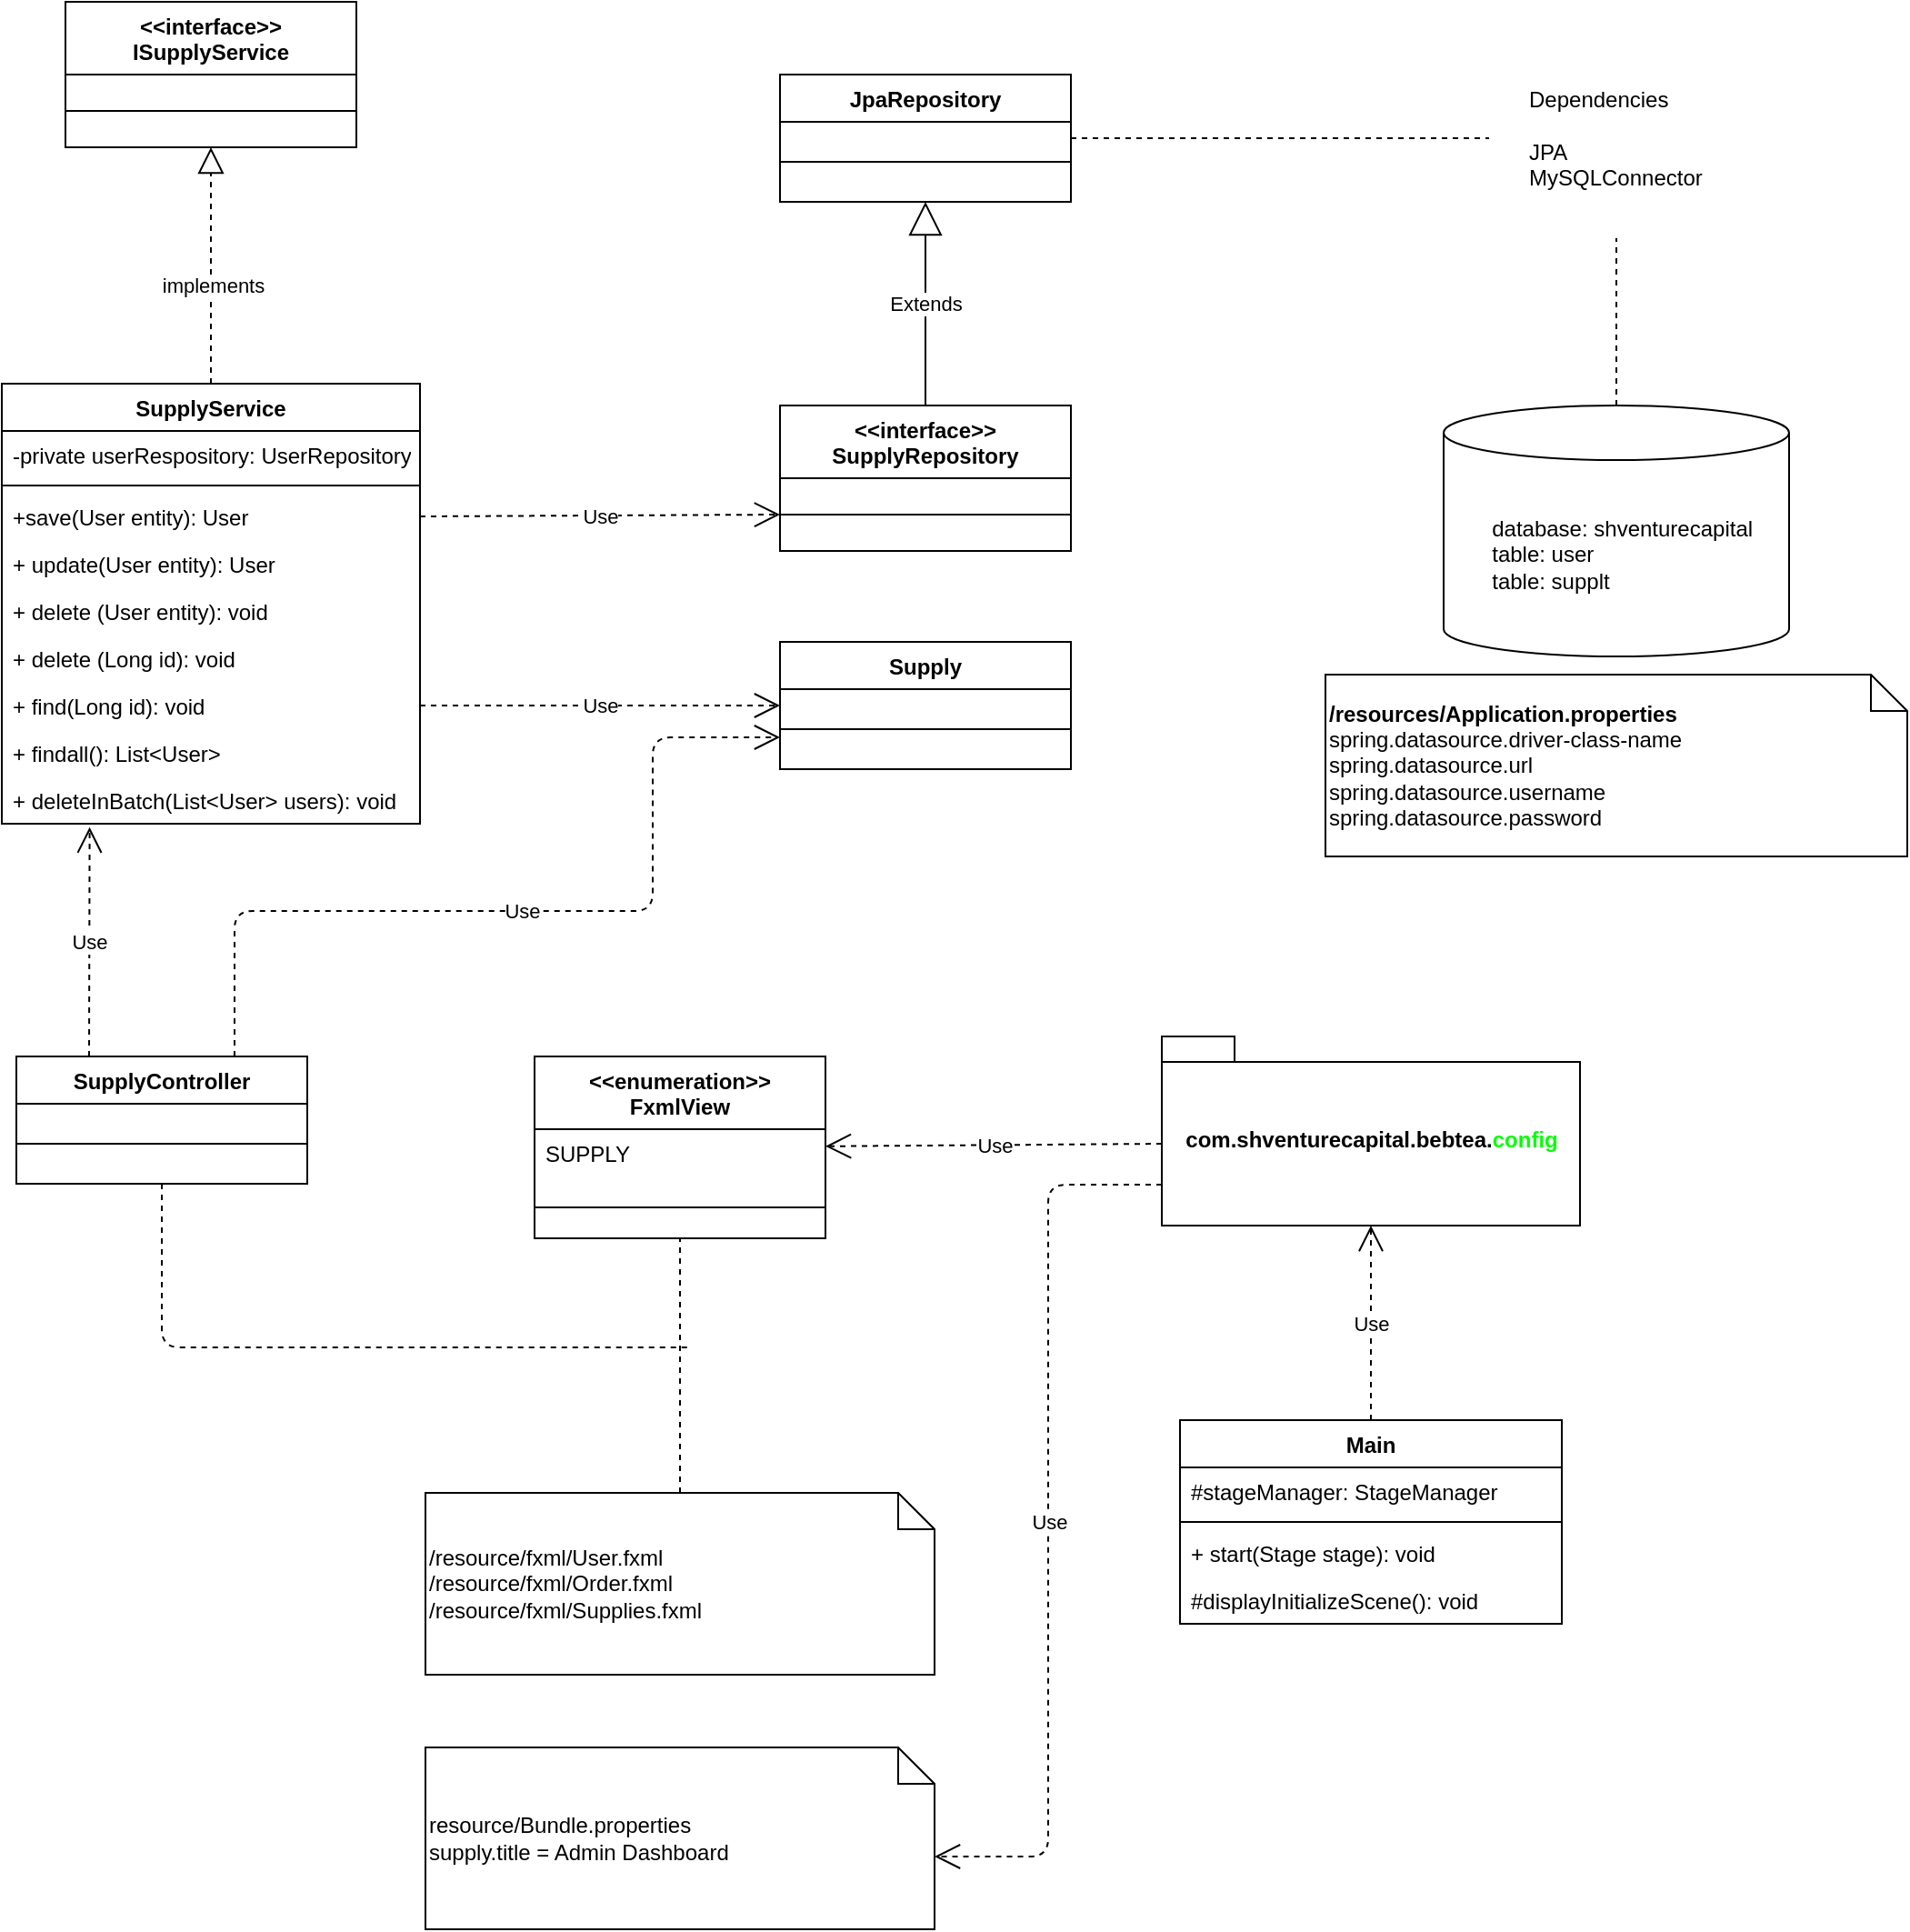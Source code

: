 <mxfile version="13.9.9" type="device"><diagram id="3SnX4iCompil_HgqZP80" name="Page-1"><mxGraphModel dx="1002" dy="1681" grid="1" gridSize="10" guides="1" tooltips="1" connect="1" arrows="1" fold="1" page="1" pageScale="1" pageWidth="850" pageHeight="1100" math="0" shadow="0"><root><mxCell id="0"/><mxCell id="1" parent="0"/><mxCell id="zl-fJfopIwsIG-yEirqk-1" value="&lt;&lt;enumeration&gt;&gt;&#10;FxmlView" style="swimlane;fontStyle=1;align=center;verticalAlign=top;childLayout=stackLayout;horizontal=1;startSize=40;horizontalStack=0;resizeParent=1;resizeParentMax=0;resizeLast=0;collapsible=1;marginBottom=0;" vertex="1" parent="1"><mxGeometry x="345" y="490" width="160" height="100" as="geometry"/></mxCell><mxCell id="zl-fJfopIwsIG-yEirqk-2" value="SUPPLY" style="text;strokeColor=none;fillColor=none;align=left;verticalAlign=top;spacingLeft=4;spacingRight=4;overflow=hidden;rotatable=0;points=[[0,0.5],[1,0.5]];portConstraint=eastwest;" vertex="1" parent="zl-fJfopIwsIG-yEirqk-1"><mxGeometry y="40" width="160" height="26" as="geometry"/></mxCell><mxCell id="zl-fJfopIwsIG-yEirqk-3" value="" style="line;strokeWidth=1;fillColor=none;align=left;verticalAlign=middle;spacingTop=-1;spacingLeft=3;spacingRight=3;rotatable=0;labelPosition=right;points=[];portConstraint=eastwest;" vertex="1" parent="zl-fJfopIwsIG-yEirqk-1"><mxGeometry y="66" width="160" height="34" as="geometry"/></mxCell><mxCell id="zl-fJfopIwsIG-yEirqk-5" value="SupplyController" style="swimlane;fontStyle=1;align=center;verticalAlign=top;childLayout=stackLayout;horizontal=1;startSize=26;horizontalStack=0;resizeParent=1;resizeParentMax=0;resizeLast=0;collapsible=1;marginBottom=0;" vertex="1" parent="1"><mxGeometry x="60" y="490" width="160" height="70" as="geometry"/></mxCell><mxCell id="zl-fJfopIwsIG-yEirqk-7" value="" style="line;strokeWidth=1;fillColor=none;align=left;verticalAlign=middle;spacingTop=-1;spacingLeft=3;spacingRight=3;rotatable=0;labelPosition=right;points=[];portConstraint=eastwest;" vertex="1" parent="zl-fJfopIwsIG-yEirqk-5"><mxGeometry y="26" width="160" height="44" as="geometry"/></mxCell><mxCell id="zl-fJfopIwsIG-yEirqk-10" value="/resource/fxml/User.fxml&lt;br&gt;/resource/fxml/Order.fxml&lt;br&gt;/resource/fxml/Supplies.fxml" style="shape=note;size=20;whiteSpace=wrap;html=1;align=left;" vertex="1" parent="1"><mxGeometry x="285" y="730" width="280" height="100" as="geometry"/></mxCell><mxCell id="zl-fJfopIwsIG-yEirqk-11" value="resource/Bundle.properties&lt;br&gt;supply.title = Admin Dashboard" style="shape=note;size=20;whiteSpace=wrap;html=1;align=left;" vertex="1" parent="1"><mxGeometry x="285" y="870" width="280" height="100" as="geometry"/></mxCell><mxCell id="zl-fJfopIwsIG-yEirqk-12" value="com.shventurecapital.bebtea.&lt;font color=&quot;#00ff00&quot;&gt;config&lt;/font&gt;" style="shape=folder;fontStyle=1;spacingTop=10;tabWidth=40;tabHeight=14;tabPosition=left;html=1;" vertex="1" parent="1"><mxGeometry x="690" y="479" width="230" height="104" as="geometry"/></mxCell><mxCell id="zl-fJfopIwsIG-yEirqk-13" value="Main" style="swimlane;fontStyle=1;align=center;verticalAlign=top;childLayout=stackLayout;horizontal=1;startSize=26;horizontalStack=0;resizeParent=1;resizeParentMax=0;resizeLast=0;collapsible=1;marginBottom=0;" vertex="1" parent="1"><mxGeometry x="700" y="690" width="210" height="112" as="geometry"/></mxCell><mxCell id="zl-fJfopIwsIG-yEirqk-14" value="#stageManager: StageManager" style="text;strokeColor=none;fillColor=none;align=left;verticalAlign=top;spacingLeft=4;spacingRight=4;overflow=hidden;rotatable=0;points=[[0,0.5],[1,0.5]];portConstraint=eastwest;" vertex="1" parent="zl-fJfopIwsIG-yEirqk-13"><mxGeometry y="26" width="210" height="26" as="geometry"/></mxCell><mxCell id="zl-fJfopIwsIG-yEirqk-15" value="" style="line;strokeWidth=1;fillColor=none;align=left;verticalAlign=middle;spacingTop=-1;spacingLeft=3;spacingRight=3;rotatable=0;labelPosition=right;points=[];portConstraint=eastwest;" vertex="1" parent="zl-fJfopIwsIG-yEirqk-13"><mxGeometry y="52" width="210" height="8" as="geometry"/></mxCell><mxCell id="zl-fJfopIwsIG-yEirqk-16" value="+ start(Stage stage): void" style="text;strokeColor=none;fillColor=none;align=left;verticalAlign=top;spacingLeft=4;spacingRight=4;overflow=hidden;rotatable=0;points=[[0,0.5],[1,0.5]];portConstraint=eastwest;" vertex="1" parent="zl-fJfopIwsIG-yEirqk-13"><mxGeometry y="60" width="210" height="26" as="geometry"/></mxCell><mxCell id="zl-fJfopIwsIG-yEirqk-17" value="#displayInitializeScene(): void" style="text;strokeColor=none;fillColor=none;align=left;verticalAlign=top;spacingLeft=4;spacingRight=4;overflow=hidden;rotatable=0;points=[[0,0.5],[1,0.5]];portConstraint=eastwest;" vertex="1" parent="zl-fJfopIwsIG-yEirqk-13"><mxGeometry y="86" width="210" height="26" as="geometry"/></mxCell><mxCell id="zl-fJfopIwsIG-yEirqk-18" value="Use" style="endArrow=open;endSize=12;dashed=1;html=1;entryX=0.5;entryY=1;entryDx=0;entryDy=0;entryPerimeter=0;" edge="1" parent="1" source="zl-fJfopIwsIG-yEirqk-13" target="zl-fJfopIwsIG-yEirqk-12"><mxGeometry width="160" relative="1" as="geometry"><mxPoint x="740" y="630" as="sourcePoint"/><mxPoint x="900" y="630" as="targetPoint"/></mxGeometry></mxCell><mxCell id="zl-fJfopIwsIG-yEirqk-19" value="Use" style="endArrow=open;endSize=12;dashed=1;html=1;exitX=0;exitY=0;exitDx=0;exitDy=59;exitPerimeter=0;" edge="1" parent="1" source="zl-fJfopIwsIG-yEirqk-12" target="zl-fJfopIwsIG-yEirqk-1"><mxGeometry width="160" relative="1" as="geometry"><mxPoint x="540" y="580" as="sourcePoint"/><mxPoint x="700" y="580" as="targetPoint"/></mxGeometry></mxCell><mxCell id="zl-fJfopIwsIG-yEirqk-20" value="Use" style="endArrow=open;endSize=12;dashed=1;html=1;entryX=0;entryY=0;entryDx=280;entryDy=60;entryPerimeter=0;exitX=0;exitY=0;exitDx=0;exitDy=81.5;exitPerimeter=0;edgeStyle=orthogonalEdgeStyle;" edge="1" parent="1" source="zl-fJfopIwsIG-yEirqk-12" target="zl-fJfopIwsIG-yEirqk-11"><mxGeometry width="160" relative="1" as="geometry"><mxPoint x="630" y="620" as="sourcePoint"/><mxPoint x="710" y="620" as="targetPoint"/></mxGeometry></mxCell><mxCell id="zl-fJfopIwsIG-yEirqk-21" value="" style="endArrow=none;endSize=12;dashed=1;html=1;entryX=0.5;entryY=1;entryDx=0;entryDy=0;endFill=0;" edge="1" parent="1" source="zl-fJfopIwsIG-yEirqk-10" target="zl-fJfopIwsIG-yEirqk-1"><mxGeometry width="160" relative="1" as="geometry"><mxPoint x="360" y="630" as="sourcePoint"/><mxPoint x="520" y="630" as="targetPoint"/></mxGeometry></mxCell><mxCell id="zl-fJfopIwsIG-yEirqk-22" value="" style="endArrow=none;endSize=12;dashed=1;html=1;edgeStyle=orthogonalEdgeStyle;endFill=0;exitX=0.5;exitY=1;exitDx=0;exitDy=0;" edge="1" parent="1" source="zl-fJfopIwsIG-yEirqk-5"><mxGeometry width="160" relative="1" as="geometry"><mxPoint x="130" y="530" as="sourcePoint"/><mxPoint x="430" y="650" as="targetPoint"/><Array as="points"><mxPoint x="140" y="650"/></Array><mxPoint as="offset"/></mxGeometry></mxCell><mxCell id="zl-fJfopIwsIG-yEirqk-23" value="SupplyService" style="swimlane;fontStyle=1;align=center;verticalAlign=top;childLayout=stackLayout;horizontal=1;startSize=26;horizontalStack=0;resizeParent=1;resizeParentMax=0;resizeLast=0;collapsible=1;marginBottom=0;" vertex="1" parent="1"><mxGeometry x="52" y="120" width="230" height="242" as="geometry"/></mxCell><mxCell id="zl-fJfopIwsIG-yEirqk-24" value="-private userRespository: UserRepository" style="text;strokeColor=none;fillColor=none;align=left;verticalAlign=top;spacingLeft=4;spacingRight=4;overflow=hidden;rotatable=0;points=[[0,0.5],[1,0.5]];portConstraint=eastwest;" vertex="1" parent="zl-fJfopIwsIG-yEirqk-23"><mxGeometry y="26" width="230" height="26" as="geometry"/></mxCell><mxCell id="zl-fJfopIwsIG-yEirqk-25" value="" style="line;strokeWidth=1;fillColor=none;align=left;verticalAlign=middle;spacingTop=-1;spacingLeft=3;spacingRight=3;rotatable=0;labelPosition=right;points=[];portConstraint=eastwest;" vertex="1" parent="zl-fJfopIwsIG-yEirqk-23"><mxGeometry y="52" width="230" height="8" as="geometry"/></mxCell><mxCell id="zl-fJfopIwsIG-yEirqk-26" value="+save(User entity): User" style="text;strokeColor=none;fillColor=none;align=left;verticalAlign=top;spacingLeft=4;spacingRight=4;overflow=hidden;rotatable=0;points=[[0,0.5],[1,0.5]];portConstraint=eastwest;" vertex="1" parent="zl-fJfopIwsIG-yEirqk-23"><mxGeometry y="60" width="230" height="26" as="geometry"/></mxCell><mxCell id="zl-fJfopIwsIG-yEirqk-27" value="+ update(User entity): User" style="text;strokeColor=none;fillColor=none;align=left;verticalAlign=top;spacingLeft=4;spacingRight=4;overflow=hidden;rotatable=0;points=[[0,0.5],[1,0.5]];portConstraint=eastwest;" vertex="1" parent="zl-fJfopIwsIG-yEirqk-23"><mxGeometry y="86" width="230" height="26" as="geometry"/></mxCell><mxCell id="zl-fJfopIwsIG-yEirqk-28" value="+ delete (User entity): void" style="text;strokeColor=none;fillColor=none;align=left;verticalAlign=top;spacingLeft=4;spacingRight=4;overflow=hidden;rotatable=0;points=[[0,0.5],[1,0.5]];portConstraint=eastwest;" vertex="1" parent="zl-fJfopIwsIG-yEirqk-23"><mxGeometry y="112" width="230" height="26" as="geometry"/></mxCell><mxCell id="zl-fJfopIwsIG-yEirqk-29" value="+ delete (Long id): void" style="text;strokeColor=none;fillColor=none;align=left;verticalAlign=top;spacingLeft=4;spacingRight=4;overflow=hidden;rotatable=0;points=[[0,0.5],[1,0.5]];portConstraint=eastwest;" vertex="1" parent="zl-fJfopIwsIG-yEirqk-23"><mxGeometry y="138" width="230" height="26" as="geometry"/></mxCell><mxCell id="zl-fJfopIwsIG-yEirqk-30" value="+ find(Long id): void" style="text;strokeColor=none;fillColor=none;align=left;verticalAlign=top;spacingLeft=4;spacingRight=4;overflow=hidden;rotatable=0;points=[[0,0.5],[1,0.5]];portConstraint=eastwest;" vertex="1" parent="zl-fJfopIwsIG-yEirqk-23"><mxGeometry y="164" width="230" height="26" as="geometry"/></mxCell><mxCell id="zl-fJfopIwsIG-yEirqk-31" value="+ findall(): List&lt;User&gt;" style="text;strokeColor=none;fillColor=none;align=left;verticalAlign=top;spacingLeft=4;spacingRight=4;overflow=hidden;rotatable=0;points=[[0,0.5],[1,0.5]];portConstraint=eastwest;" vertex="1" parent="zl-fJfopIwsIG-yEirqk-23"><mxGeometry y="190" width="230" height="26" as="geometry"/></mxCell><mxCell id="zl-fJfopIwsIG-yEirqk-32" value="+ deleteInBatch(List&lt;User&gt; users): void" style="text;strokeColor=none;fillColor=none;align=left;verticalAlign=top;spacingLeft=4;spacingRight=4;overflow=hidden;rotatable=0;points=[[0,0.5],[1,0.5]];portConstraint=eastwest;" vertex="1" parent="zl-fJfopIwsIG-yEirqk-23"><mxGeometry y="216" width="230" height="26" as="geometry"/></mxCell><mxCell id="zl-fJfopIwsIG-yEirqk-33" value="Use" style="endArrow=open;endSize=12;dashed=1;html=1;entryX=0.21;entryY=1.071;entryDx=0;entryDy=0;entryPerimeter=0;exitX=0.25;exitY=0;exitDx=0;exitDy=0;" edge="1" parent="1" source="zl-fJfopIwsIG-yEirqk-5" target="zl-fJfopIwsIG-yEirqk-32"><mxGeometry width="160" relative="1" as="geometry"><mxPoint x="40" y="440" as="sourcePoint"/><mxPoint x="200" y="440" as="targetPoint"/></mxGeometry></mxCell><mxCell id="zl-fJfopIwsIG-yEirqk-34" value="Supply" style="swimlane;fontStyle=1;align=center;verticalAlign=top;childLayout=stackLayout;horizontal=1;startSize=26;horizontalStack=0;resizeParent=1;resizeParentMax=0;resizeLast=0;collapsible=1;marginBottom=0;" vertex="1" parent="1"><mxGeometry x="480" y="262" width="160" height="70" as="geometry"/></mxCell><mxCell id="zl-fJfopIwsIG-yEirqk-36" value=" " style="line;strokeWidth=1;fillColor=none;align=left;verticalAlign=middle;spacingTop=-1;spacingLeft=3;spacingRight=3;rotatable=0;labelPosition=right;points=[];portConstraint=eastwest;" vertex="1" parent="zl-fJfopIwsIG-yEirqk-34"><mxGeometry y="26" width="160" height="44" as="geometry"/></mxCell><mxCell id="zl-fJfopIwsIG-yEirqk-38" value="Use" style="endArrow=open;endSize=12;dashed=1;html=1;entryX=0;entryY=0.75;entryDx=0;entryDy=0;exitX=0.75;exitY=0;exitDx=0;exitDy=0;edgeStyle=orthogonalEdgeStyle;" edge="1" parent="1" source="zl-fJfopIwsIG-yEirqk-5" target="zl-fJfopIwsIG-yEirqk-34"><mxGeometry width="160" relative="1" as="geometry"><mxPoint x="330" y="400" as="sourcePoint"/><mxPoint x="490" y="400" as="targetPoint"/><Array as="points"><mxPoint x="180" y="410"/><mxPoint x="410" y="410"/><mxPoint x="410" y="315"/></Array></mxGeometry></mxCell><mxCell id="zl-fJfopIwsIG-yEirqk-39" value="Use" style="endArrow=open;endSize=12;dashed=1;html=1;entryX=0;entryY=0.5;entryDx=0;entryDy=0;exitX=1;exitY=0.5;exitDx=0;exitDy=0;" edge="1" parent="1" source="zl-fJfopIwsIG-yEirqk-30" target="zl-fJfopIwsIG-yEirqk-34"><mxGeometry width="160" relative="1" as="geometry"><mxPoint x="290" y="300" as="sourcePoint"/><mxPoint x="450" y="300" as="targetPoint"/></mxGeometry></mxCell><mxCell id="zl-fJfopIwsIG-yEirqk-40" value="&lt;&lt;interface&gt;&gt;&#10;SupplyRepository" style="swimlane;fontStyle=1;align=center;verticalAlign=top;childLayout=stackLayout;horizontal=1;startSize=40;horizontalStack=0;resizeParent=1;resizeParentMax=0;resizeLast=0;collapsible=1;marginBottom=0;" vertex="1" parent="1"><mxGeometry x="480" y="132" width="160" height="80" as="geometry"/></mxCell><mxCell id="zl-fJfopIwsIG-yEirqk-42" value="" style="line;strokeWidth=1;fillColor=none;align=left;verticalAlign=middle;spacingTop=-1;spacingLeft=3;spacingRight=3;rotatable=0;labelPosition=right;points=[];portConstraint=eastwest;" vertex="1" parent="zl-fJfopIwsIG-yEirqk-40"><mxGeometry y="40" width="160" height="40" as="geometry"/></mxCell><mxCell id="zl-fJfopIwsIG-yEirqk-44" value="Use" style="endArrow=open;endSize=12;dashed=1;html=1;exitX=1;exitY=0.5;exitDx=0;exitDy=0;entryX=0;entryY=0.75;entryDx=0;entryDy=0;" edge="1" parent="1" source="zl-fJfopIwsIG-yEirqk-26" target="zl-fJfopIwsIG-yEirqk-40"><mxGeometry width="160" relative="1" as="geometry"><mxPoint x="310" y="180" as="sourcePoint"/><mxPoint x="470" y="180" as="targetPoint"/></mxGeometry></mxCell><mxCell id="zl-fJfopIwsIG-yEirqk-45" value="&lt;&lt;interface&gt;&gt;&#10;ISupplyService" style="swimlane;fontStyle=1;align=center;verticalAlign=top;childLayout=stackLayout;horizontal=1;startSize=40;horizontalStack=0;resizeParent=1;resizeParentMax=0;resizeLast=0;collapsible=1;marginBottom=0;" vertex="1" parent="1"><mxGeometry x="87" y="-90" width="160" height="80" as="geometry"/></mxCell><mxCell id="zl-fJfopIwsIG-yEirqk-47" value="" style="line;strokeWidth=1;fillColor=none;align=left;verticalAlign=middle;spacingTop=-1;spacingLeft=3;spacingRight=3;rotatable=0;labelPosition=right;points=[];portConstraint=eastwest;" vertex="1" parent="zl-fJfopIwsIG-yEirqk-45"><mxGeometry y="40" width="160" height="40" as="geometry"/></mxCell><mxCell id="zl-fJfopIwsIG-yEirqk-49" value="" style="endArrow=block;dashed=1;endFill=0;endSize=12;html=1;entryX=0.5;entryY=1;entryDx=0;entryDy=0;exitX=0.5;exitY=0;exitDx=0;exitDy=0;" edge="1" parent="1" source="zl-fJfopIwsIG-yEirqk-23" target="zl-fJfopIwsIG-yEirqk-45"><mxGeometry width="160" relative="1" as="geometry"><mxPoint x="60" y="50" as="sourcePoint"/><mxPoint x="220" y="50" as="targetPoint"/><Array as="points"><mxPoint x="167" y="50"/></Array></mxGeometry></mxCell><mxCell id="zl-fJfopIwsIG-yEirqk-50" value="implements" style="edgeLabel;html=1;align=center;verticalAlign=middle;resizable=0;points=[];" vertex="1" connectable="0" parent="zl-fJfopIwsIG-yEirqk-49"><mxGeometry x="-0.162" y="-1" relative="1" as="geometry"><mxPoint as="offset"/></mxGeometry></mxCell><mxCell id="zl-fJfopIwsIG-yEirqk-51" value="JpaRepository" style="swimlane;fontStyle=1;align=center;verticalAlign=top;childLayout=stackLayout;horizontal=1;startSize=26;horizontalStack=0;resizeParent=1;resizeParentMax=0;resizeLast=0;collapsible=1;marginBottom=0;" vertex="1" parent="1"><mxGeometry x="480" y="-50" width="160" height="70" as="geometry"/></mxCell><mxCell id="zl-fJfopIwsIG-yEirqk-53" value="" style="line;strokeWidth=1;fillColor=none;align=left;verticalAlign=middle;spacingTop=-1;spacingLeft=3;spacingRight=3;rotatable=0;labelPosition=right;points=[];portConstraint=eastwest;" vertex="1" parent="zl-fJfopIwsIG-yEirqk-51"><mxGeometry y="26" width="160" height="44" as="geometry"/></mxCell><mxCell id="zl-fJfopIwsIG-yEirqk-55" value="Extends" style="endArrow=block;endSize=16;endFill=0;html=1;exitX=0.5;exitY=0;exitDx=0;exitDy=0;entryX=0.5;entryY=1;entryDx=0;entryDy=0;" edge="1" parent="1" source="zl-fJfopIwsIG-yEirqk-40" target="zl-fJfopIwsIG-yEirqk-51"><mxGeometry width="160" relative="1" as="geometry"><mxPoint x="500" y="50" as="sourcePoint"/><mxPoint x="660" y="50" as="targetPoint"/></mxGeometry></mxCell><mxCell id="zl-fJfopIwsIG-yEirqk-56" value="Dependencies&lt;br&gt;&lt;br&gt;JPA&lt;br&gt;MySQLConnector" style="text;html=1;strokeColor=none;fillColor=none;align=left;verticalAlign=middle;whiteSpace=wrap;rounded=0;" vertex="1" parent="1"><mxGeometry x="890" y="-25" width="100" height="20" as="geometry"/></mxCell><mxCell id="zl-fJfopIwsIG-yEirqk-57" value="&lt;div style=&quot;text-align: left&quot;&gt;&lt;span&gt;&amp;nbsp; database: shventurecapital&lt;/span&gt;&lt;/div&gt;&lt;div style=&quot;text-align: justify&quot;&gt;&lt;span&gt;&amp;nbsp; table: user&lt;/span&gt;&lt;/div&gt;&lt;div style=&quot;text-align: justify&quot;&gt;&lt;span&gt;&amp;nbsp; table: supplt&lt;/span&gt;&lt;/div&gt;" style="shape=cylinder3;whiteSpace=wrap;html=1;boundedLbl=1;backgroundOutline=1;size=15;align=center;" vertex="1" parent="1"><mxGeometry x="845" y="132" width="190" height="138" as="geometry"/></mxCell><mxCell id="zl-fJfopIwsIG-yEirqk-58" value="&lt;div&gt;&lt;b&gt;/resources/Application.properties&lt;/b&gt;&lt;/div&gt;&lt;div&gt;&lt;span&gt;spring.datasource.driver-class-name&lt;/span&gt;&lt;/div&gt;&lt;div&gt;&lt;span&gt;spring.datasource.url&lt;/span&gt;&lt;/div&gt;&lt;div&gt;&lt;span&gt;spring.datasource.username&lt;/span&gt;&lt;/div&gt;&lt;div&gt;&lt;span&gt;spring.datasource.password&lt;/span&gt;&lt;/div&gt;" style="shape=note;size=20;whiteSpace=wrap;html=1;align=left;" vertex="1" parent="1"><mxGeometry x="780" y="280" width="320" height="100" as="geometry"/></mxCell><mxCell id="zl-fJfopIwsIG-yEirqk-60" value="" style="endArrow=none;endFill=0;endSize=12;html=1;exitX=1;exitY=0.5;exitDx=0;exitDy=0;dashed=1;" edge="1" parent="1" source="zl-fJfopIwsIG-yEirqk-51"><mxGeometry width="160" relative="1" as="geometry"><mxPoint x="680" y="-10" as="sourcePoint"/><mxPoint x="870" y="-15" as="targetPoint"/></mxGeometry></mxCell><mxCell id="zl-fJfopIwsIG-yEirqk-61" value="" style="endArrow=none;endFill=0;endSize=12;html=1;exitX=0.5;exitY=0;exitDx=0;exitDy=0;dashed=1;exitPerimeter=0;" edge="1" parent="1" source="zl-fJfopIwsIG-yEirqk-57"><mxGeometry width="160" relative="1" as="geometry"><mxPoint x="650" y="-5" as="sourcePoint"/><mxPoint x="940" y="40" as="targetPoint"/></mxGeometry></mxCell></root></mxGraphModel></diagram></mxfile>